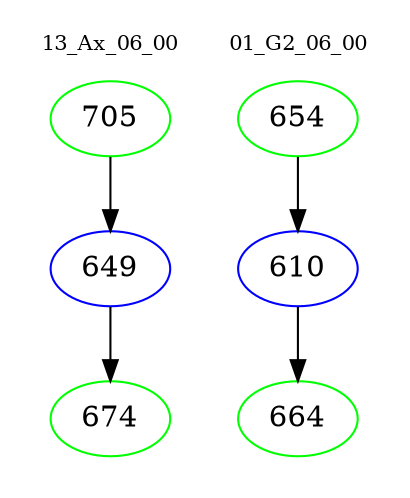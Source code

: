 digraph{
subgraph cluster_0 {
color = white
label = "13_Ax_06_00";
fontsize=10;
T0_705 [label="705", color="green"]
T0_705 -> T0_649 [color="black"]
T0_649 [label="649", color="blue"]
T0_649 -> T0_674 [color="black"]
T0_674 [label="674", color="green"]
}
subgraph cluster_1 {
color = white
label = "01_G2_06_00";
fontsize=10;
T1_654 [label="654", color="green"]
T1_654 -> T1_610 [color="black"]
T1_610 [label="610", color="blue"]
T1_610 -> T1_664 [color="black"]
T1_664 [label="664", color="green"]
}
}
